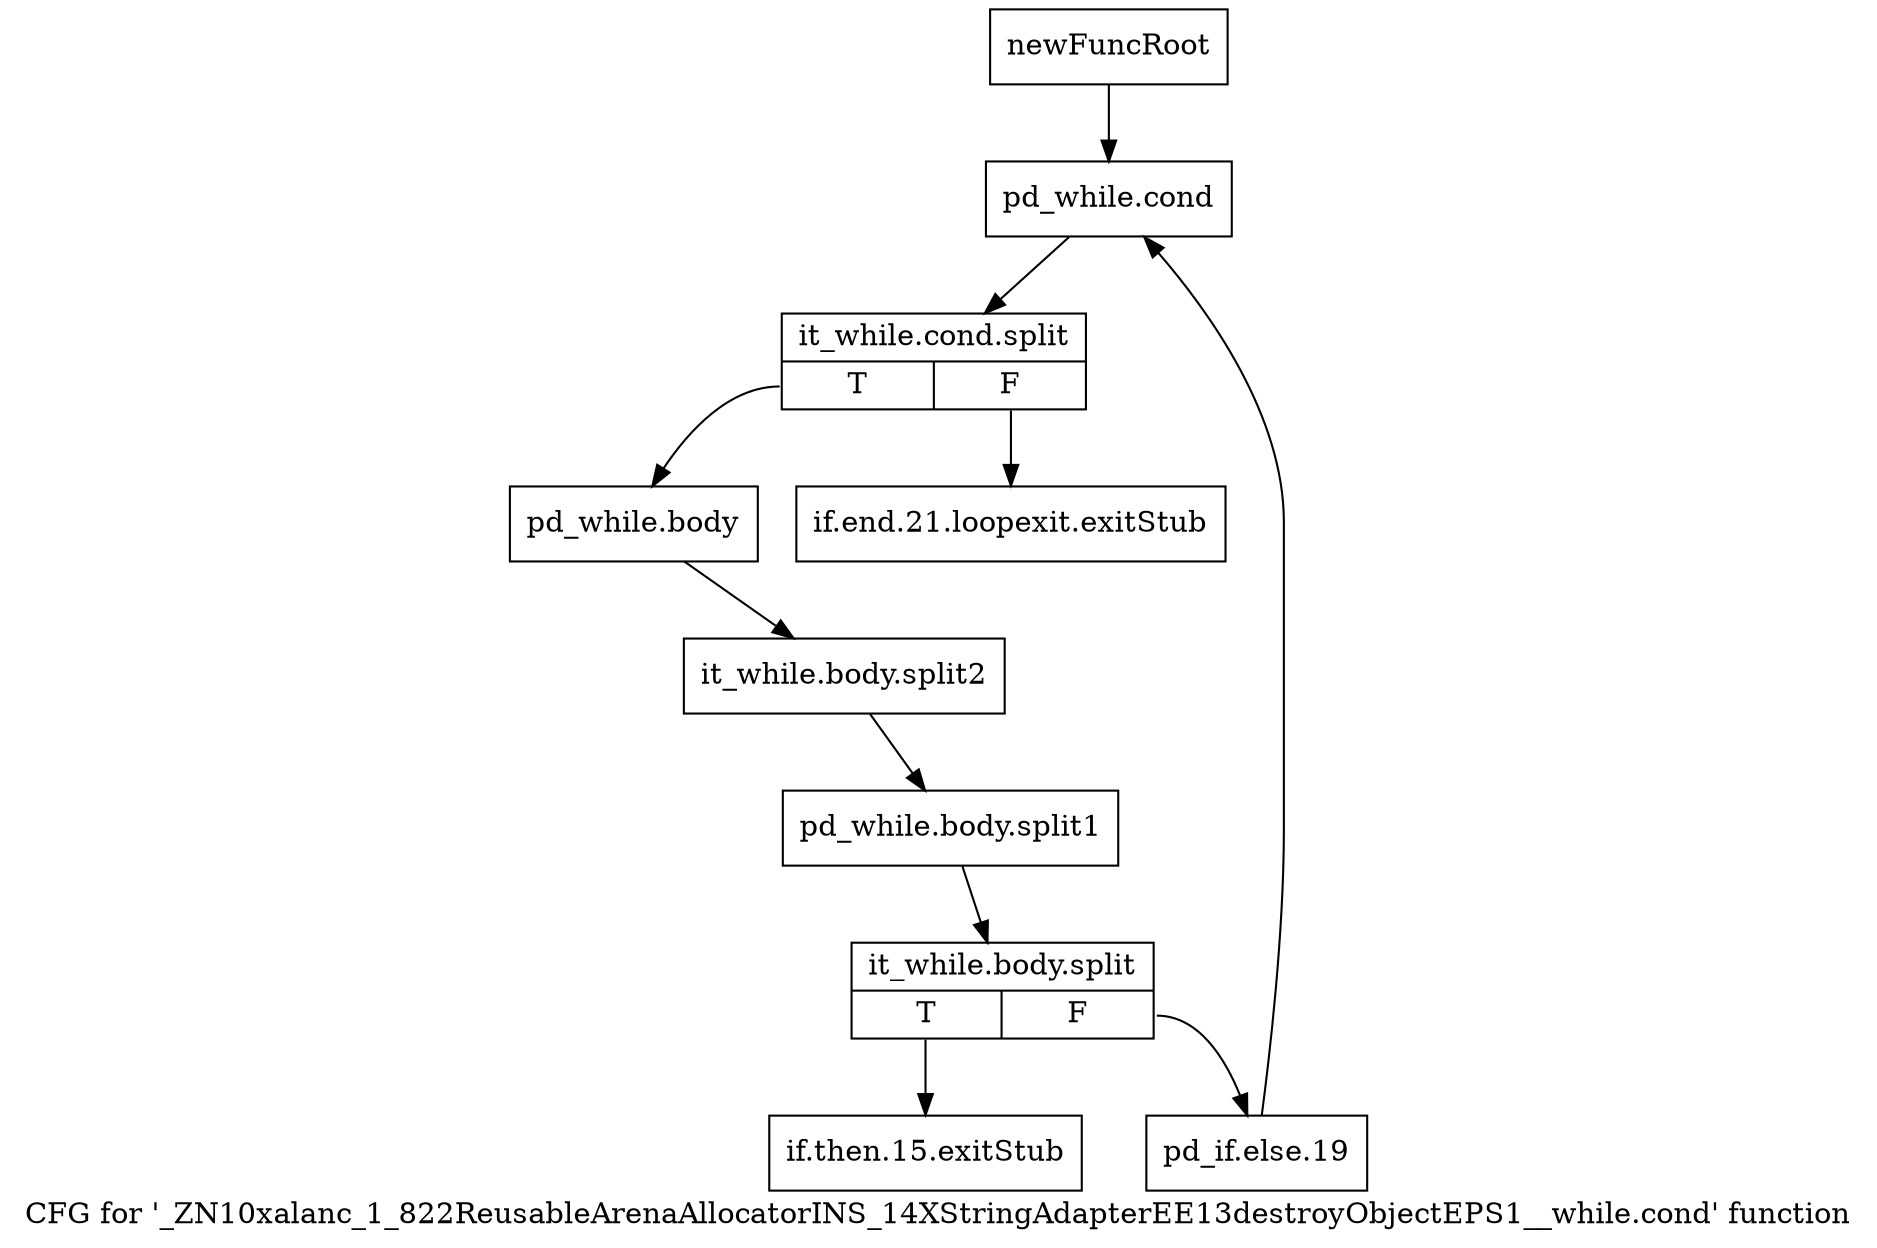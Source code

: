 digraph "CFG for '_ZN10xalanc_1_822ReusableArenaAllocatorINS_14XStringAdapterEE13destroyObjectEPS1__while.cond' function" {
	label="CFG for '_ZN10xalanc_1_822ReusableArenaAllocatorINS_14XStringAdapterEE13destroyObjectEPS1__while.cond' function";

	Node0x9ebe920 [shape=record,label="{newFuncRoot}"];
	Node0x9ebe920 -> Node0x9ebea10;
	Node0x9ebe970 [shape=record,label="{if.end.21.loopexit.exitStub}"];
	Node0x9ebe9c0 [shape=record,label="{if.then.15.exitStub}"];
	Node0x9ebea10 [shape=record,label="{pd_while.cond}"];
	Node0x9ebea10 -> Node0xd0a3460;
	Node0xd0a3460 [shape=record,label="{it_while.cond.split|{<s0>T|<s1>F}}"];
	Node0xd0a3460:s0 -> Node0x9ebea60;
	Node0xd0a3460:s1 -> Node0x9ebe970;
	Node0x9ebea60 [shape=record,label="{pd_while.body}"];
	Node0x9ebea60 -> Node0xd0a1590;
	Node0xd0a1590 [shape=record,label="{it_while.body.split2}"];
	Node0xd0a1590 -> Node0xd0a3320;
	Node0xd0a3320 [shape=record,label="{pd_while.body.split1}"];
	Node0xd0a3320 -> Node0xd0a3230;
	Node0xd0a3230 [shape=record,label="{it_while.body.split|{<s0>T|<s1>F}}"];
	Node0xd0a3230:s0 -> Node0x9ebe9c0;
	Node0xd0a3230:s1 -> Node0x9ebeab0;
	Node0x9ebeab0 [shape=record,label="{pd_if.else.19}"];
	Node0x9ebeab0 -> Node0x9ebea10;
}
